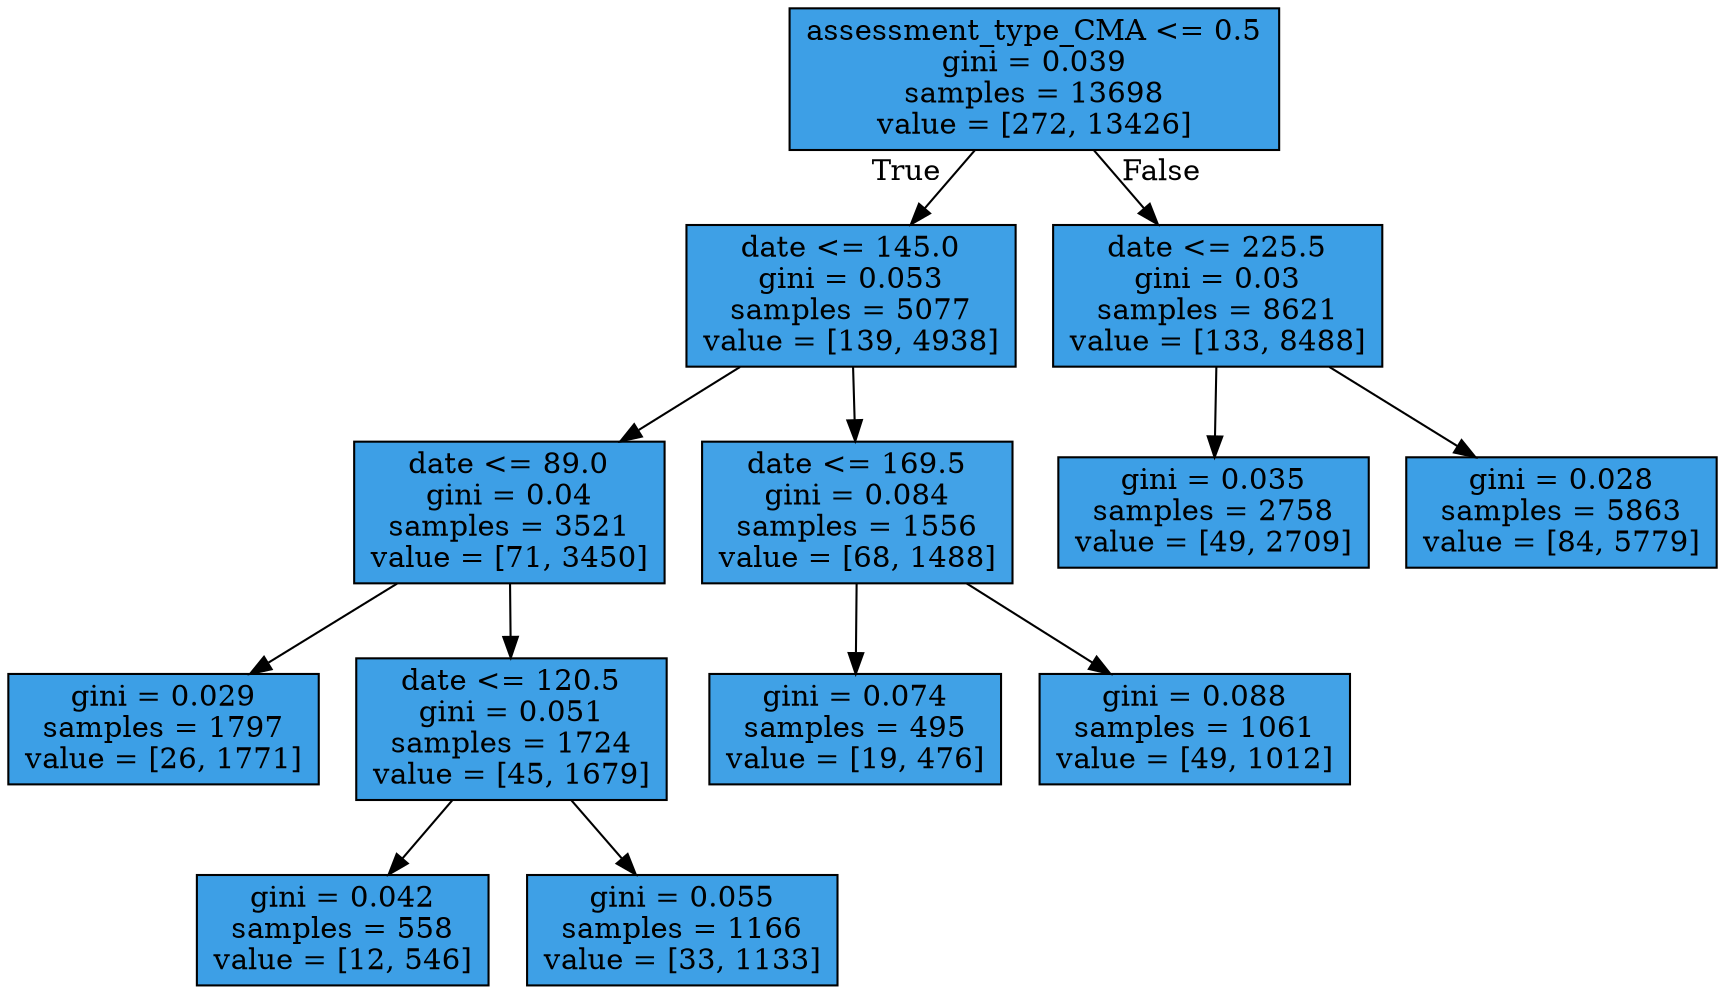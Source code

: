 digraph Tree {
node [shape=box, style="filled", color="black"] ;
0 [label="assessment_type_CMA <= 0.5\ngini = 0.039\nsamples = 13698\nvalue = [272, 13426]", fillcolor="#399de5fa"] ;
1 [label="date <= 145.0\ngini = 0.053\nsamples = 5077\nvalue = [139, 4938]", fillcolor="#399de5f8"] ;
0 -> 1 [labeldistance=2.5, labelangle=45, headlabel="True"] ;
2 [label="date <= 89.0\ngini = 0.04\nsamples = 3521\nvalue = [71, 3450]", fillcolor="#399de5fa"] ;
1 -> 2 ;
3 [label="gini = 0.029\nsamples = 1797\nvalue = [26, 1771]", fillcolor="#399de5fb"] ;
2 -> 3 ;
4 [label="date <= 120.5\ngini = 0.051\nsamples = 1724\nvalue = [45, 1679]", fillcolor="#399de5f8"] ;
2 -> 4 ;
5 [label="gini = 0.042\nsamples = 558\nvalue = [12, 546]", fillcolor="#399de5f9"] ;
4 -> 5 ;
6 [label="gini = 0.055\nsamples = 1166\nvalue = [33, 1133]", fillcolor="#399de5f8"] ;
4 -> 6 ;
7 [label="date <= 169.5\ngini = 0.084\nsamples = 1556\nvalue = [68, 1488]", fillcolor="#399de5f3"] ;
1 -> 7 ;
8 [label="gini = 0.074\nsamples = 495\nvalue = [19, 476]", fillcolor="#399de5f5"] ;
7 -> 8 ;
9 [label="gini = 0.088\nsamples = 1061\nvalue = [49, 1012]", fillcolor="#399de5f3"] ;
7 -> 9 ;
10 [label="date <= 225.5\ngini = 0.03\nsamples = 8621\nvalue = [133, 8488]", fillcolor="#399de5fb"] ;
0 -> 10 [labeldistance=2.5, labelangle=-45, headlabel="False"] ;
11 [label="gini = 0.035\nsamples = 2758\nvalue = [49, 2709]", fillcolor="#399de5fa"] ;
10 -> 11 ;
12 [label="gini = 0.028\nsamples = 5863\nvalue = [84, 5779]", fillcolor="#399de5fb"] ;
10 -> 12 ;
}